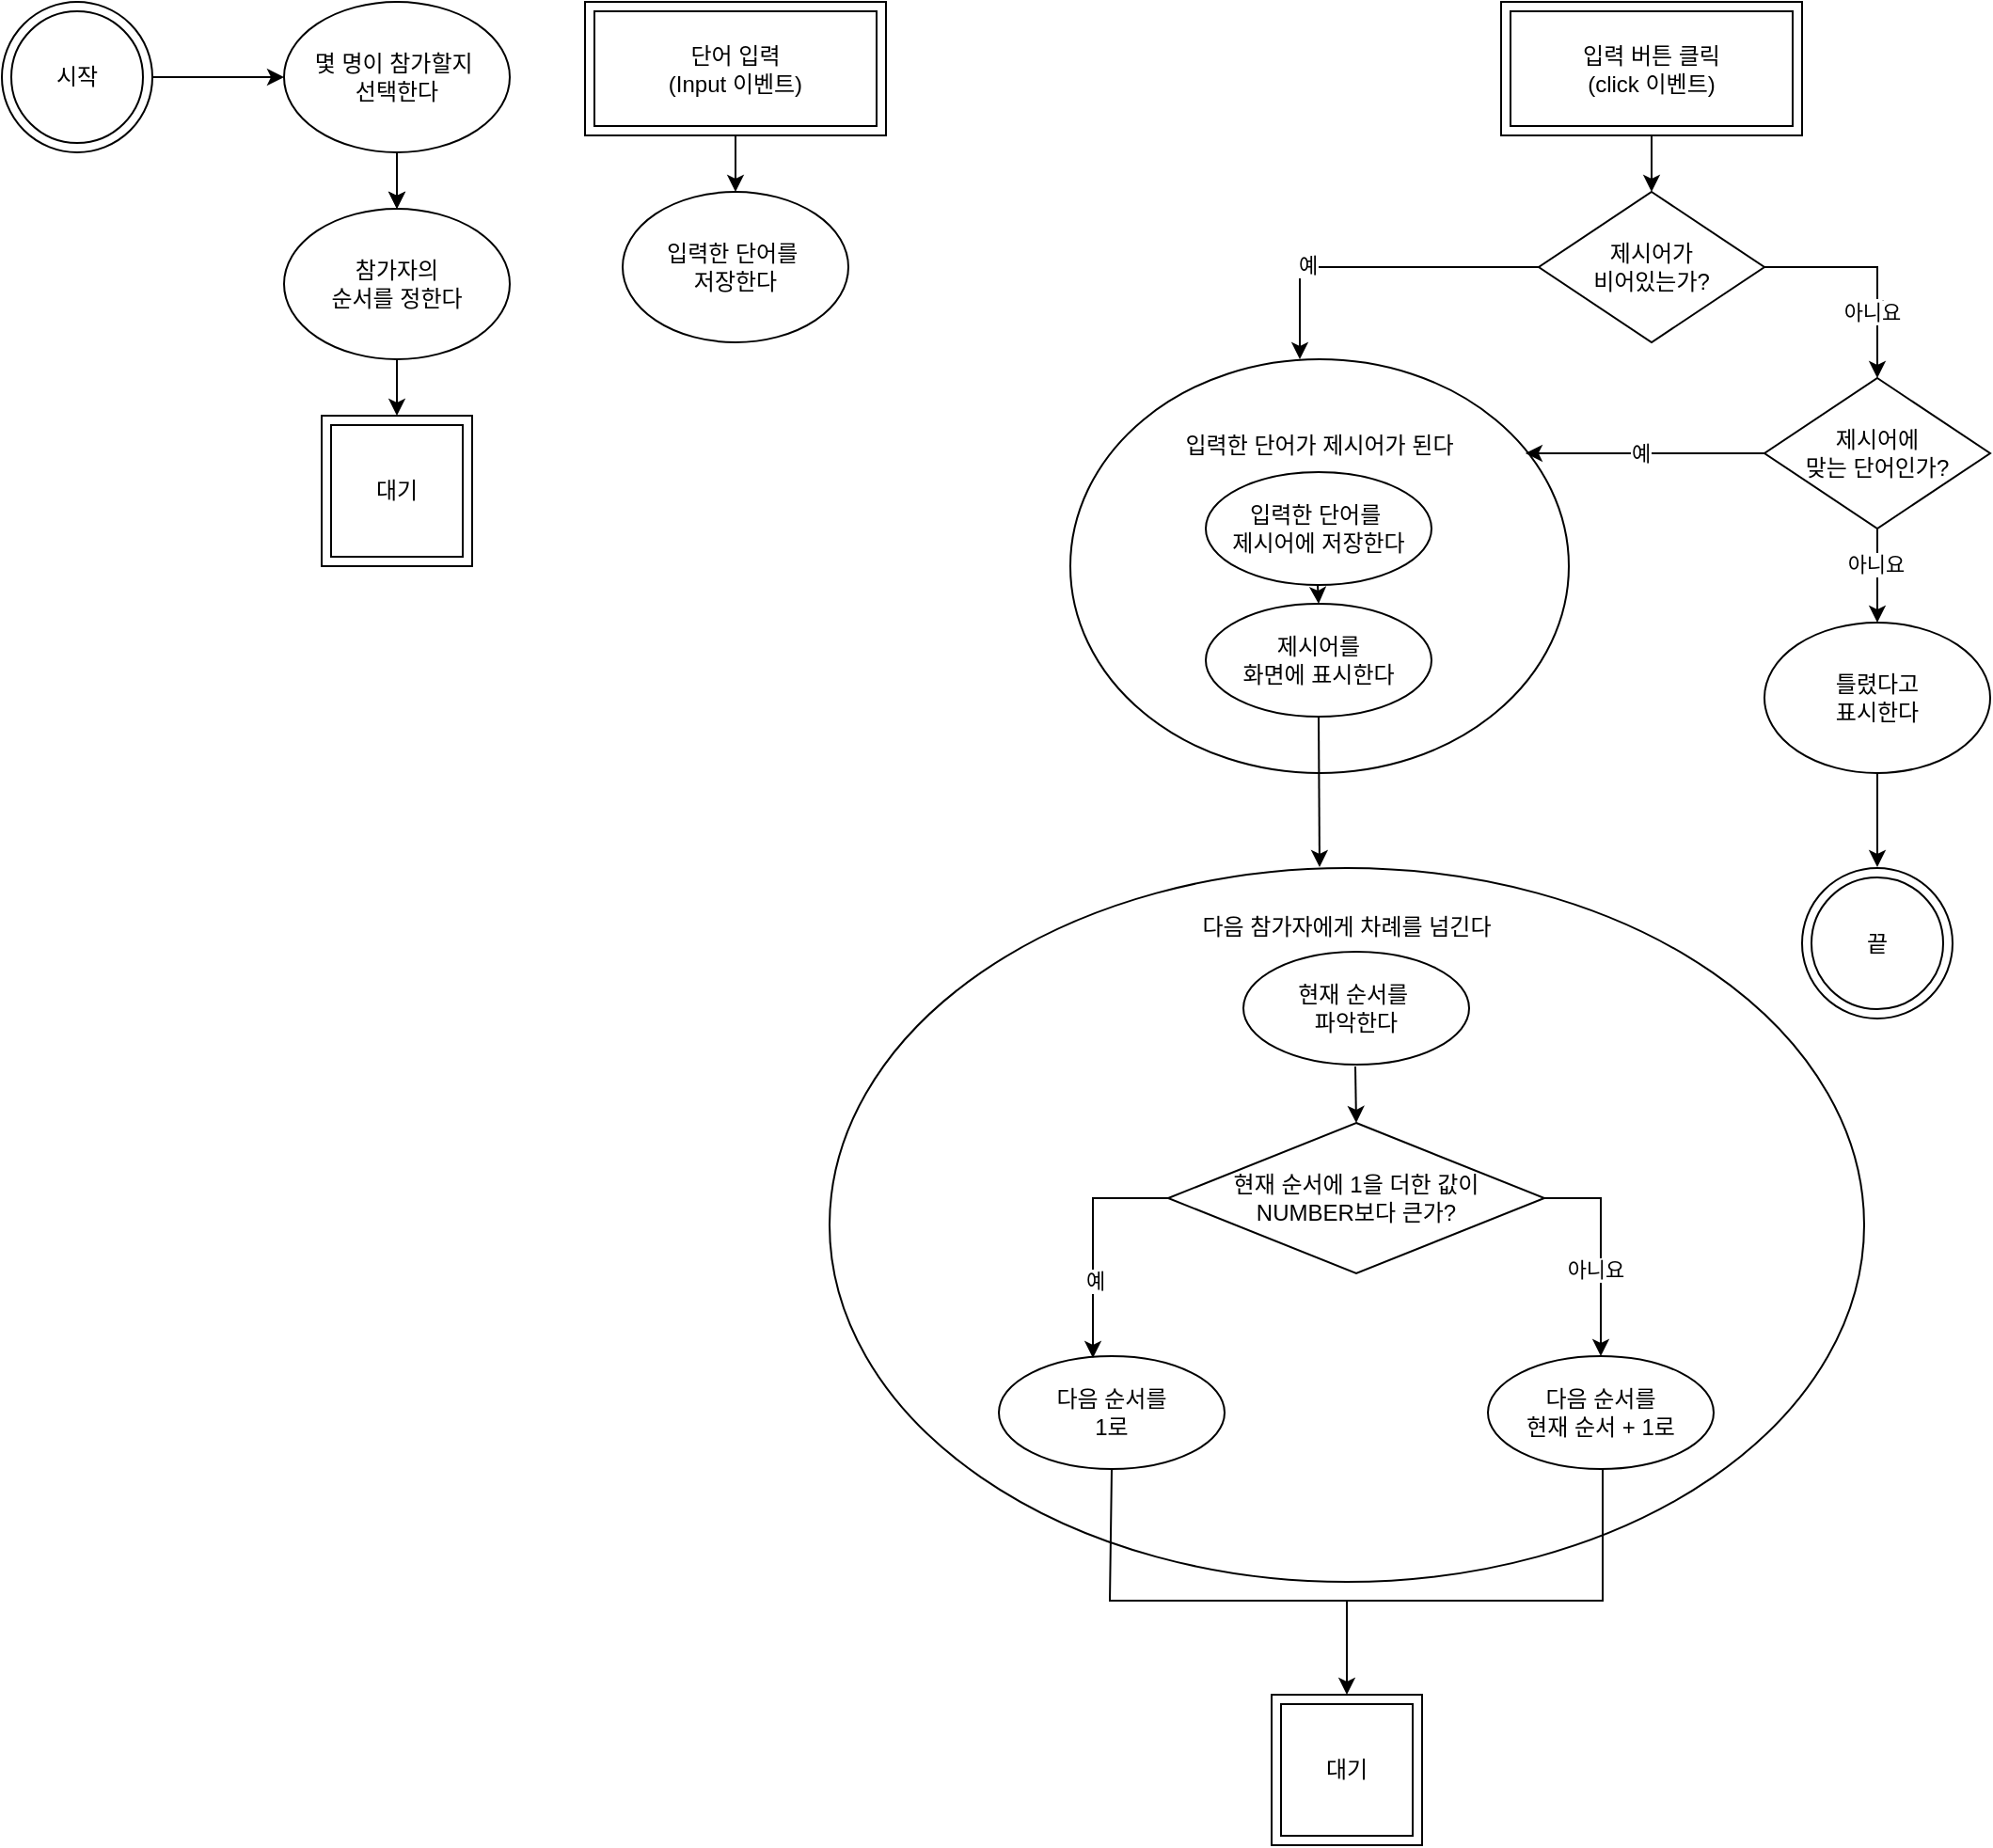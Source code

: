 <mxfile version="24.8.6">
  <diagram name="페이지-1" id="DHSffgG8sHPhNHdlFI-V">
    <mxGraphModel dx="826" dy="643" grid="1" gridSize="10" guides="1" tooltips="1" connect="1" arrows="1" fold="1" page="1" pageScale="1" pageWidth="827" pageHeight="1169" math="0" shadow="0">
      <root>
        <mxCell id="0" />
        <mxCell id="1" parent="0" />
        <mxCell id="iWjCztitFlVIT7RFn_M2-1" value="" style="ellipse;whiteSpace=wrap;html=1;aspect=fixed;" vertex="1" parent="1">
          <mxGeometry x="60" y="90" width="80" height="80" as="geometry" />
        </mxCell>
        <mxCell id="iWjCztitFlVIT7RFn_M2-2" value="시작" style="ellipse;whiteSpace=wrap;html=1;aspect=fixed;fontFamily=Lucida Console;" vertex="1" parent="1">
          <mxGeometry x="65" y="95" width="70" height="70" as="geometry" />
        </mxCell>
        <mxCell id="iWjCztitFlVIT7RFn_M2-3" value="" style="endArrow=classic;html=1;rounded=0;exitX=1;exitY=0.5;exitDx=0;exitDy=0;" edge="1" parent="1" source="iWjCztitFlVIT7RFn_M2-1" target="iWjCztitFlVIT7RFn_M2-5">
          <mxGeometry width="50" height="50" relative="1" as="geometry">
            <mxPoint x="410" y="380" as="sourcePoint" />
            <mxPoint x="190" y="130" as="targetPoint" />
          </mxGeometry>
        </mxCell>
        <mxCell id="iWjCztitFlVIT7RFn_M2-4" value="" style="edgeStyle=orthogonalEdgeStyle;rounded=0;orthogonalLoop=1;jettySize=auto;html=1;" edge="1" parent="1" source="iWjCztitFlVIT7RFn_M2-5" target="iWjCztitFlVIT7RFn_M2-7">
          <mxGeometry relative="1" as="geometry" />
        </mxCell>
        <mxCell id="iWjCztitFlVIT7RFn_M2-5" value="몇 명이 참가할지&amp;nbsp;&lt;div&gt;선택한다&lt;/div&gt;" style="ellipse;whiteSpace=wrap;html=1;" vertex="1" parent="1">
          <mxGeometry x="210" y="90" width="120" height="80" as="geometry" />
        </mxCell>
        <mxCell id="iWjCztitFlVIT7RFn_M2-6" value="" style="endArrow=classic;html=1;rounded=0;exitX=0.5;exitY=1;exitDx=0;exitDy=0;" edge="1" parent="1" source="iWjCztitFlVIT7RFn_M2-5">
          <mxGeometry width="50" height="50" relative="1" as="geometry">
            <mxPoint x="410" y="380" as="sourcePoint" />
            <mxPoint x="270" y="200" as="targetPoint" />
          </mxGeometry>
        </mxCell>
        <mxCell id="iWjCztitFlVIT7RFn_M2-7" value="참가자의&lt;div&gt;순서를 정한다&lt;/div&gt;" style="ellipse;whiteSpace=wrap;html=1;" vertex="1" parent="1">
          <mxGeometry x="210" y="200" width="120" height="80" as="geometry" />
        </mxCell>
        <mxCell id="iWjCztitFlVIT7RFn_M2-8" value="" style="endArrow=classic;html=1;rounded=0;" edge="1" parent="1">
          <mxGeometry width="50" height="50" relative="1" as="geometry">
            <mxPoint x="270" y="280" as="sourcePoint" />
            <mxPoint x="270" y="310" as="targetPoint" />
          </mxGeometry>
        </mxCell>
        <mxCell id="iWjCztitFlVIT7RFn_M2-9" value="입력한 단어가&amp;nbsp;&lt;span style=&quot;background-color: initial;&quot;&gt;제시어가 된다&lt;/span&gt;&lt;div&gt;&lt;span style=&quot;background-color: initial;&quot;&gt;&lt;br&gt;&lt;/span&gt;&lt;/div&gt;&lt;div&gt;&lt;span style=&quot;background-color: initial;&quot;&gt;&lt;br&gt;&lt;/span&gt;&lt;/div&gt;&lt;div&gt;&lt;span style=&quot;background-color: initial;&quot;&gt;&lt;br&gt;&lt;/span&gt;&lt;/div&gt;&lt;div&gt;&lt;span style=&quot;background-color: initial;&quot;&gt;&lt;br&gt;&lt;/span&gt;&lt;/div&gt;&lt;div&gt;&lt;span style=&quot;background-color: initial;&quot;&gt;&lt;br&gt;&lt;/span&gt;&lt;/div&gt;&lt;div&gt;&lt;span style=&quot;background-color: initial;&quot;&gt;&lt;br&gt;&lt;/span&gt;&lt;/div&gt;&lt;div&gt;&lt;span style=&quot;background-color: initial;&quot;&gt;&lt;br&gt;&lt;/span&gt;&lt;/div&gt;&lt;div&gt;&lt;span style=&quot;background-color: initial;&quot;&gt;&lt;br&gt;&lt;/span&gt;&lt;/div&gt;&lt;div&gt;&lt;span style=&quot;background-color: initial;&quot;&gt;&lt;br&gt;&lt;/span&gt;&lt;/div&gt;" style="ellipse;whiteSpace=wrap;html=1;" vertex="1" parent="1">
          <mxGeometry x="628" y="280" width="265" height="220" as="geometry" />
        </mxCell>
        <mxCell id="iWjCztitFlVIT7RFn_M2-10" value="" style="endArrow=classic;html=1;rounded=0;exitX=0;exitY=0.5;exitDx=0;exitDy=0;entryX=0.913;entryY=0.227;entryDx=0;entryDy=0;entryPerimeter=0;" edge="1" parent="1" source="iWjCztitFlVIT7RFn_M2-33" target="iWjCztitFlVIT7RFn_M2-9">
          <mxGeometry width="50" height="50" relative="1" as="geometry">
            <mxPoint x="997" y="320" as="sourcePoint" />
            <mxPoint x="877" y="330" as="targetPoint" />
          </mxGeometry>
        </mxCell>
        <mxCell id="iWjCztitFlVIT7RFn_M2-11" value="예" style="edgeLabel;html=1;align=center;verticalAlign=middle;resizable=0;points=[];" vertex="1" connectable="0" parent="iWjCztitFlVIT7RFn_M2-10">
          <mxGeometry x="0.04" relative="1" as="geometry">
            <mxPoint as="offset" />
          </mxGeometry>
        </mxCell>
        <mxCell id="iWjCztitFlVIT7RFn_M2-12" value="" style="endArrow=classic;html=1;rounded=0;exitX=0.5;exitY=1;exitDx=0;exitDy=0;" edge="1" parent="1" source="iWjCztitFlVIT7RFn_M2-33">
          <mxGeometry width="50" height="50" relative="1" as="geometry">
            <mxPoint x="1052" y="349" as="sourcePoint" />
            <mxPoint x="1057" y="420" as="targetPoint" />
          </mxGeometry>
        </mxCell>
        <mxCell id="iWjCztitFlVIT7RFn_M2-13" value="아니요" style="edgeLabel;html=1;align=center;verticalAlign=middle;resizable=0;points=[];" vertex="1" connectable="0" parent="iWjCztitFlVIT7RFn_M2-12">
          <mxGeometry x="-0.24" y="-1" relative="1" as="geometry">
            <mxPoint as="offset" />
          </mxGeometry>
        </mxCell>
        <mxCell id="iWjCztitFlVIT7RFn_M2-14" value="틀렸다고&lt;div&gt;표시한다&lt;/div&gt;" style="ellipse;whiteSpace=wrap;html=1;" vertex="1" parent="1">
          <mxGeometry x="997" y="420" width="120" height="80" as="geometry" />
        </mxCell>
        <mxCell id="iWjCztitFlVIT7RFn_M2-15" value="" style="endArrow=classic;html=1;rounded=0;exitX=0.5;exitY=1;exitDx=0;exitDy=0;" edge="1" parent="1" source="iWjCztitFlVIT7RFn_M2-14">
          <mxGeometry width="50" height="50" relative="1" as="geometry">
            <mxPoint x="1107" y="460" as="sourcePoint" />
            <mxPoint x="1057" y="550" as="targetPoint" />
          </mxGeometry>
        </mxCell>
        <mxCell id="iWjCztitFlVIT7RFn_M2-16" value="" style="ellipse;whiteSpace=wrap;html=1;aspect=fixed;" vertex="1" parent="1">
          <mxGeometry x="1017" y="550.5" width="80" height="80" as="geometry" />
        </mxCell>
        <mxCell id="iWjCztitFlVIT7RFn_M2-17" value="끝" style="ellipse;whiteSpace=wrap;html=1;aspect=fixed;fontFamily=Lucida Console;" vertex="1" parent="1">
          <mxGeometry x="1022" y="555.5" width="70" height="70" as="geometry" />
        </mxCell>
        <mxCell id="iWjCztitFlVIT7RFn_M2-18" value="" style="whiteSpace=wrap;html=1;aspect=fixed;" vertex="1" parent="1">
          <mxGeometry x="230" y="310" width="80" height="80" as="geometry" />
        </mxCell>
        <mxCell id="iWjCztitFlVIT7RFn_M2-19" value="대기" style="whiteSpace=wrap;html=1;aspect=fixed;" vertex="1" parent="1">
          <mxGeometry x="235" y="315" width="70" height="70" as="geometry" />
        </mxCell>
        <mxCell id="iWjCztitFlVIT7RFn_M2-20" value="" style="whiteSpace=wrap;html=1;aspect=fixed;" vertex="1" parent="1">
          <mxGeometry x="370" y="90" width="160" height="71" as="geometry" />
        </mxCell>
        <mxCell id="iWjCztitFlVIT7RFn_M2-21" value="단어 입력&lt;div&gt;(Input 이벤트)&lt;/div&gt;" style="whiteSpace=wrap;html=1;aspect=fixed;" vertex="1" parent="1">
          <mxGeometry x="375" y="95" width="150" height="61" as="geometry" />
        </mxCell>
        <mxCell id="iWjCztitFlVIT7RFn_M2-22" value="" style="endArrow=classic;html=1;rounded=0;exitX=0.5;exitY=1;exitDx=0;exitDy=0;" edge="1" parent="1">
          <mxGeometry width="50" height="50" relative="1" as="geometry">
            <mxPoint x="450" y="161" as="sourcePoint" />
            <mxPoint x="450" y="191" as="targetPoint" />
          </mxGeometry>
        </mxCell>
        <mxCell id="iWjCztitFlVIT7RFn_M2-23" value="입력한 단어를&amp;nbsp;&lt;div&gt;저장한다&lt;/div&gt;" style="ellipse;whiteSpace=wrap;html=1;" vertex="1" parent="1">
          <mxGeometry x="390" y="191" width="120" height="80" as="geometry" />
        </mxCell>
        <mxCell id="iWjCztitFlVIT7RFn_M2-24" value="" style="whiteSpace=wrap;html=1;aspect=fixed;" vertex="1" parent="1">
          <mxGeometry x="857" y="90" width="160" height="71" as="geometry" />
        </mxCell>
        <mxCell id="iWjCztitFlVIT7RFn_M2-25" value="입력 버튼 클릭&lt;br&gt;&lt;div&gt;(click 이벤트)&lt;/div&gt;" style="whiteSpace=wrap;html=1;aspect=fixed;" vertex="1" parent="1">
          <mxGeometry x="862" y="95" width="150" height="61" as="geometry" />
        </mxCell>
        <mxCell id="iWjCztitFlVIT7RFn_M2-26" value="" style="endArrow=classic;html=1;rounded=0;exitX=0.5;exitY=1;exitDx=0;exitDy=0;" edge="1" parent="1">
          <mxGeometry width="50" height="50" relative="1" as="geometry">
            <mxPoint x="937" y="161" as="sourcePoint" />
            <mxPoint x="937" y="191" as="targetPoint" />
          </mxGeometry>
        </mxCell>
        <mxCell id="iWjCztitFlVIT7RFn_M2-27" value="제시어가&lt;div&gt;비어있는가?&lt;/div&gt;" style="rhombus;whiteSpace=wrap;html=1;" vertex="1" parent="1">
          <mxGeometry x="877" y="191" width="120" height="80" as="geometry" />
        </mxCell>
        <mxCell id="iWjCztitFlVIT7RFn_M2-28" value="" style="endArrow=classic;html=1;rounded=0;exitX=0;exitY=0.5;exitDx=0;exitDy=0;" edge="1" parent="1" source="iWjCztitFlVIT7RFn_M2-27">
          <mxGeometry width="50" height="50" relative="1" as="geometry">
            <mxPoint x="1047" y="370" as="sourcePoint" />
            <mxPoint x="750" y="280" as="targetPoint" />
            <Array as="points">
              <mxPoint x="750" y="231" />
            </Array>
          </mxGeometry>
        </mxCell>
        <mxCell id="iWjCztitFlVIT7RFn_M2-29" value="예" style="edgeLabel;html=1;align=center;verticalAlign=middle;resizable=0;points=[];" vertex="1" connectable="0" parent="iWjCztitFlVIT7RFn_M2-28">
          <mxGeometry x="0.395" y="-1" relative="1" as="geometry">
            <mxPoint as="offset" />
          </mxGeometry>
        </mxCell>
        <mxCell id="iWjCztitFlVIT7RFn_M2-30" value="" style="endArrow=classic;html=1;rounded=0;exitX=1;exitY=0.5;exitDx=0;exitDy=0;" edge="1" parent="1" source="iWjCztitFlVIT7RFn_M2-27">
          <mxGeometry width="50" height="50" relative="1" as="geometry">
            <mxPoint x="1072" y="241" as="sourcePoint" />
            <mxPoint x="1057" y="290" as="targetPoint" />
            <Array as="points">
              <mxPoint x="1057" y="231" />
            </Array>
          </mxGeometry>
        </mxCell>
        <mxCell id="iWjCztitFlVIT7RFn_M2-31" value="예" style="edgeLabel;html=1;align=center;verticalAlign=middle;resizable=0;points=[];" vertex="1" connectable="0" parent="iWjCztitFlVIT7RFn_M2-30">
          <mxGeometry x="0.395" y="-1" relative="1" as="geometry">
            <mxPoint as="offset" />
          </mxGeometry>
        </mxCell>
        <mxCell id="iWjCztitFlVIT7RFn_M2-32" value="아니요" style="edgeLabel;html=1;align=center;verticalAlign=middle;resizable=0;points=[];" vertex="1" connectable="0" parent="iWjCztitFlVIT7RFn_M2-30">
          <mxGeometry x="0.412" y="-3" relative="1" as="geometry">
            <mxPoint as="offset" />
          </mxGeometry>
        </mxCell>
        <mxCell id="iWjCztitFlVIT7RFn_M2-33" value="제시어에&lt;div&gt;맞는 단어인가?&lt;/div&gt;" style="rhombus;whiteSpace=wrap;html=1;" vertex="1" parent="1">
          <mxGeometry x="997" y="290" width="120" height="80" as="geometry" />
        </mxCell>
        <mxCell id="iWjCztitFlVIT7RFn_M2-34" value="" style="endArrow=classic;html=1;rounded=0;exitX=0.5;exitY=1;exitDx=0;exitDy=0;" edge="1" parent="1" source="iWjCztitFlVIT7RFn_M2-40">
          <mxGeometry width="50" height="50" relative="1" as="geometry">
            <mxPoint x="760.5" y="500" as="sourcePoint" />
            <mxPoint x="760.5" y="550" as="targetPoint" />
          </mxGeometry>
        </mxCell>
        <mxCell id="iWjCztitFlVIT7RFn_M2-36" value="" style="endArrow=classic;html=1;rounded=0;exitX=0;exitY=0.5;exitDx=0;exitDy=0;" edge="1" parent="1" source="iWjCztitFlVIT7RFn_M2-45">
          <mxGeometry width="50" height="50" relative="1" as="geometry">
            <mxPoint x="610" y="730" as="sourcePoint" />
            <mxPoint x="610" y="780" as="targetPoint" />
          </mxGeometry>
        </mxCell>
        <mxCell id="iWjCztitFlVIT7RFn_M2-37" value="" style="whiteSpace=wrap;html=1;aspect=fixed;" vertex="1" parent="1">
          <mxGeometry x="735" y="990" width="80" height="80" as="geometry" />
        </mxCell>
        <mxCell id="iWjCztitFlVIT7RFn_M2-38" value="대기" style="whiteSpace=wrap;html=1;aspect=fixed;" vertex="1" parent="1">
          <mxGeometry x="740" y="995" width="70" height="70" as="geometry" />
        </mxCell>
        <mxCell id="iWjCztitFlVIT7RFn_M2-39" value="입력한 단어를&amp;nbsp;&lt;div&gt;제시어에 저장한다&lt;/div&gt;" style="ellipse;whiteSpace=wrap;html=1;" vertex="1" parent="1">
          <mxGeometry x="700" y="340" width="120" height="60" as="geometry" />
        </mxCell>
        <mxCell id="iWjCztitFlVIT7RFn_M2-40" value="제시어를&lt;div&gt;화면에 표시한다&lt;/div&gt;" style="ellipse;whiteSpace=wrap;html=1;" vertex="1" parent="1">
          <mxGeometry x="700" y="410" width="120" height="60" as="geometry" />
        </mxCell>
        <mxCell id="iWjCztitFlVIT7RFn_M2-41" value="" style="endArrow=classic;html=1;rounded=0;exitX=0.5;exitY=1;exitDx=0;exitDy=0;" edge="1" parent="1">
          <mxGeometry width="50" height="50" relative="1" as="geometry">
            <mxPoint x="759.5" y="400" as="sourcePoint" />
            <mxPoint x="760" y="410" as="targetPoint" />
          </mxGeometry>
        </mxCell>
        <mxCell id="iWjCztitFlVIT7RFn_M2-42" value="&lt;div&gt;&lt;span style=&quot;background-color: initial;&quot;&gt;다음 참가자에게 차례를 넘긴다&lt;/span&gt;&lt;/div&gt;&lt;div&gt;&lt;span style=&quot;background-color: initial;&quot;&gt;&lt;br&gt;&lt;/span&gt;&lt;/div&gt;&lt;div&gt;&lt;span style=&quot;background-color: initial;&quot;&gt;&lt;br&gt;&lt;/span&gt;&lt;/div&gt;&lt;div&gt;&lt;span style=&quot;background-color: initial;&quot;&gt;&lt;br&gt;&lt;/span&gt;&lt;/div&gt;&lt;div&gt;&lt;span style=&quot;background-color: initial;&quot;&gt;&lt;br&gt;&lt;/span&gt;&lt;/div&gt;&lt;div&gt;&lt;span style=&quot;background-color: initial;&quot;&gt;&lt;br&gt;&lt;/span&gt;&lt;/div&gt;&lt;div&gt;&lt;span style=&quot;background-color: initial;&quot;&gt;&lt;br&gt;&lt;/span&gt;&lt;/div&gt;&lt;div&gt;&lt;br&gt;&lt;/div&gt;&lt;div&gt;&lt;br&gt;&lt;/div&gt;&lt;div&gt;&lt;br&gt;&lt;/div&gt;&lt;div&gt;&lt;br&gt;&lt;/div&gt;&lt;div&gt;&lt;br&gt;&lt;/div&gt;&lt;div&gt;&lt;br&gt;&lt;/div&gt;&lt;div&gt;&lt;br&gt;&lt;/div&gt;&lt;div&gt;&lt;br&gt;&lt;/div&gt;&lt;div&gt;&lt;br&gt;&lt;/div&gt;&lt;div&gt;&lt;br&gt;&lt;/div&gt;&lt;div&gt;&lt;br&gt;&lt;/div&gt;&lt;div&gt;&lt;br&gt;&lt;/div&gt;&lt;div&gt;&lt;br&gt;&lt;/div&gt;&lt;div&gt;&lt;br&gt;&lt;/div&gt;&lt;div&gt;&lt;br&gt;&lt;/div&gt;&lt;div&gt;&lt;br&gt;&lt;/div&gt;" style="ellipse;whiteSpace=wrap;html=1;" vertex="1" parent="1">
          <mxGeometry x="500" y="550.5" width="550" height="379.5" as="geometry" />
        </mxCell>
        <mxCell id="iWjCztitFlVIT7RFn_M2-43" value="현재 순서를&amp;nbsp;&lt;div&gt;파악한다&lt;/div&gt;" style="ellipse;whiteSpace=wrap;html=1;" vertex="1" parent="1">
          <mxGeometry x="720" y="595" width="120" height="60" as="geometry" />
        </mxCell>
        <mxCell id="iWjCztitFlVIT7RFn_M2-44" value="" style="endArrow=classic;html=1;rounded=0;exitX=0.5;exitY=1;exitDx=0;exitDy=0;" edge="1" parent="1">
          <mxGeometry width="50" height="50" relative="1" as="geometry">
            <mxPoint x="779.5" y="656" as="sourcePoint" />
            <mxPoint x="780" y="686" as="targetPoint" />
          </mxGeometry>
        </mxCell>
        <mxCell id="iWjCztitFlVIT7RFn_M2-45" value="현재 순서에 1을 더한 값이&lt;div&gt;NUMBER보다 큰가?&lt;/div&gt;" style="rhombus;whiteSpace=wrap;html=1;" vertex="1" parent="1">
          <mxGeometry x="680" y="686" width="200" height="80" as="geometry" />
        </mxCell>
        <mxCell id="iWjCztitFlVIT7RFn_M2-47" value="다음 순서를&lt;div&gt;1로&lt;/div&gt;" style="ellipse;whiteSpace=wrap;html=1;" vertex="1" parent="1">
          <mxGeometry x="590" y="810" width="120" height="60" as="geometry" />
        </mxCell>
        <mxCell id="iWjCztitFlVIT7RFn_M2-48" value="다음 순서를&lt;div&gt;현재 순서 + 1로&lt;/div&gt;" style="ellipse;whiteSpace=wrap;html=1;" vertex="1" parent="1">
          <mxGeometry x="850" y="810" width="120" height="60" as="geometry" />
        </mxCell>
        <mxCell id="iWjCztitFlVIT7RFn_M2-49" value="" style="endArrow=classic;html=1;rounded=0;exitX=0;exitY=0.5;exitDx=0;exitDy=0;" edge="1" parent="1" source="iWjCztitFlVIT7RFn_M2-45">
          <mxGeometry width="50" height="50" relative="1" as="geometry">
            <mxPoint x="600" y="716" as="sourcePoint" />
            <mxPoint x="640" y="811" as="targetPoint" />
            <Array as="points">
              <mxPoint x="640" y="726" />
            </Array>
          </mxGeometry>
        </mxCell>
        <mxCell id="iWjCztitFlVIT7RFn_M2-50" value="예" style="edgeLabel;html=1;align=center;verticalAlign=middle;resizable=0;points=[];" vertex="1" connectable="0" parent="iWjCztitFlVIT7RFn_M2-49">
          <mxGeometry x="0.344" y="1" relative="1" as="geometry">
            <mxPoint as="offset" />
          </mxGeometry>
        </mxCell>
        <mxCell id="iWjCztitFlVIT7RFn_M2-56" value="" style="endArrow=classic;html=1;rounded=0;exitX=1;exitY=0.5;exitDx=0;exitDy=0;entryX=0.5;entryY=0;entryDx=0;entryDy=0;" edge="1" parent="1" source="iWjCztitFlVIT7RFn_M2-45" target="iWjCztitFlVIT7RFn_M2-48">
          <mxGeometry width="50" height="50" relative="1" as="geometry">
            <mxPoint x="789.5" y="666" as="sourcePoint" />
            <mxPoint x="790" y="696" as="targetPoint" />
            <Array as="points">
              <mxPoint x="910" y="726" />
            </Array>
          </mxGeometry>
        </mxCell>
        <mxCell id="iWjCztitFlVIT7RFn_M2-57" value="아니요" style="edgeLabel;html=1;align=center;verticalAlign=middle;resizable=0;points=[];" vertex="1" connectable="0" parent="iWjCztitFlVIT7RFn_M2-56">
          <mxGeometry x="0.193" y="-3" relative="1" as="geometry">
            <mxPoint as="offset" />
          </mxGeometry>
        </mxCell>
        <mxCell id="iWjCztitFlVIT7RFn_M2-64" value="" style="group" vertex="1" connectable="0" parent="1">
          <mxGeometry x="649" y="870" width="262" height="70" as="geometry" />
        </mxCell>
        <mxCell id="iWjCztitFlVIT7RFn_M2-62" value="" style="endArrow=classic;html=1;rounded=0;exitX=0.5;exitY=1;exitDx=0;exitDy=0;" edge="1" parent="iWjCztitFlVIT7RFn_M2-64" source="iWjCztitFlVIT7RFn_M2-47">
          <mxGeometry width="50" height="50" relative="1" as="geometry">
            <mxPoint x="106" y="-20" as="sourcePoint" />
            <mxPoint x="126" y="120" as="targetPoint" />
            <Array as="points">
              <mxPoint y="70" />
              <mxPoint x="126" y="70" />
            </Array>
          </mxGeometry>
        </mxCell>
        <mxCell id="iWjCztitFlVIT7RFn_M2-63" value="" style="endArrow=none;html=1;rounded=0;" edge="1" parent="iWjCztitFlVIT7RFn_M2-64">
          <mxGeometry width="50" height="50" relative="1" as="geometry">
            <mxPoint x="110" y="70" as="sourcePoint" />
            <mxPoint x="262" as="targetPoint" />
            <Array as="points">
              <mxPoint x="262" y="70" />
            </Array>
          </mxGeometry>
        </mxCell>
      </root>
    </mxGraphModel>
  </diagram>
</mxfile>

